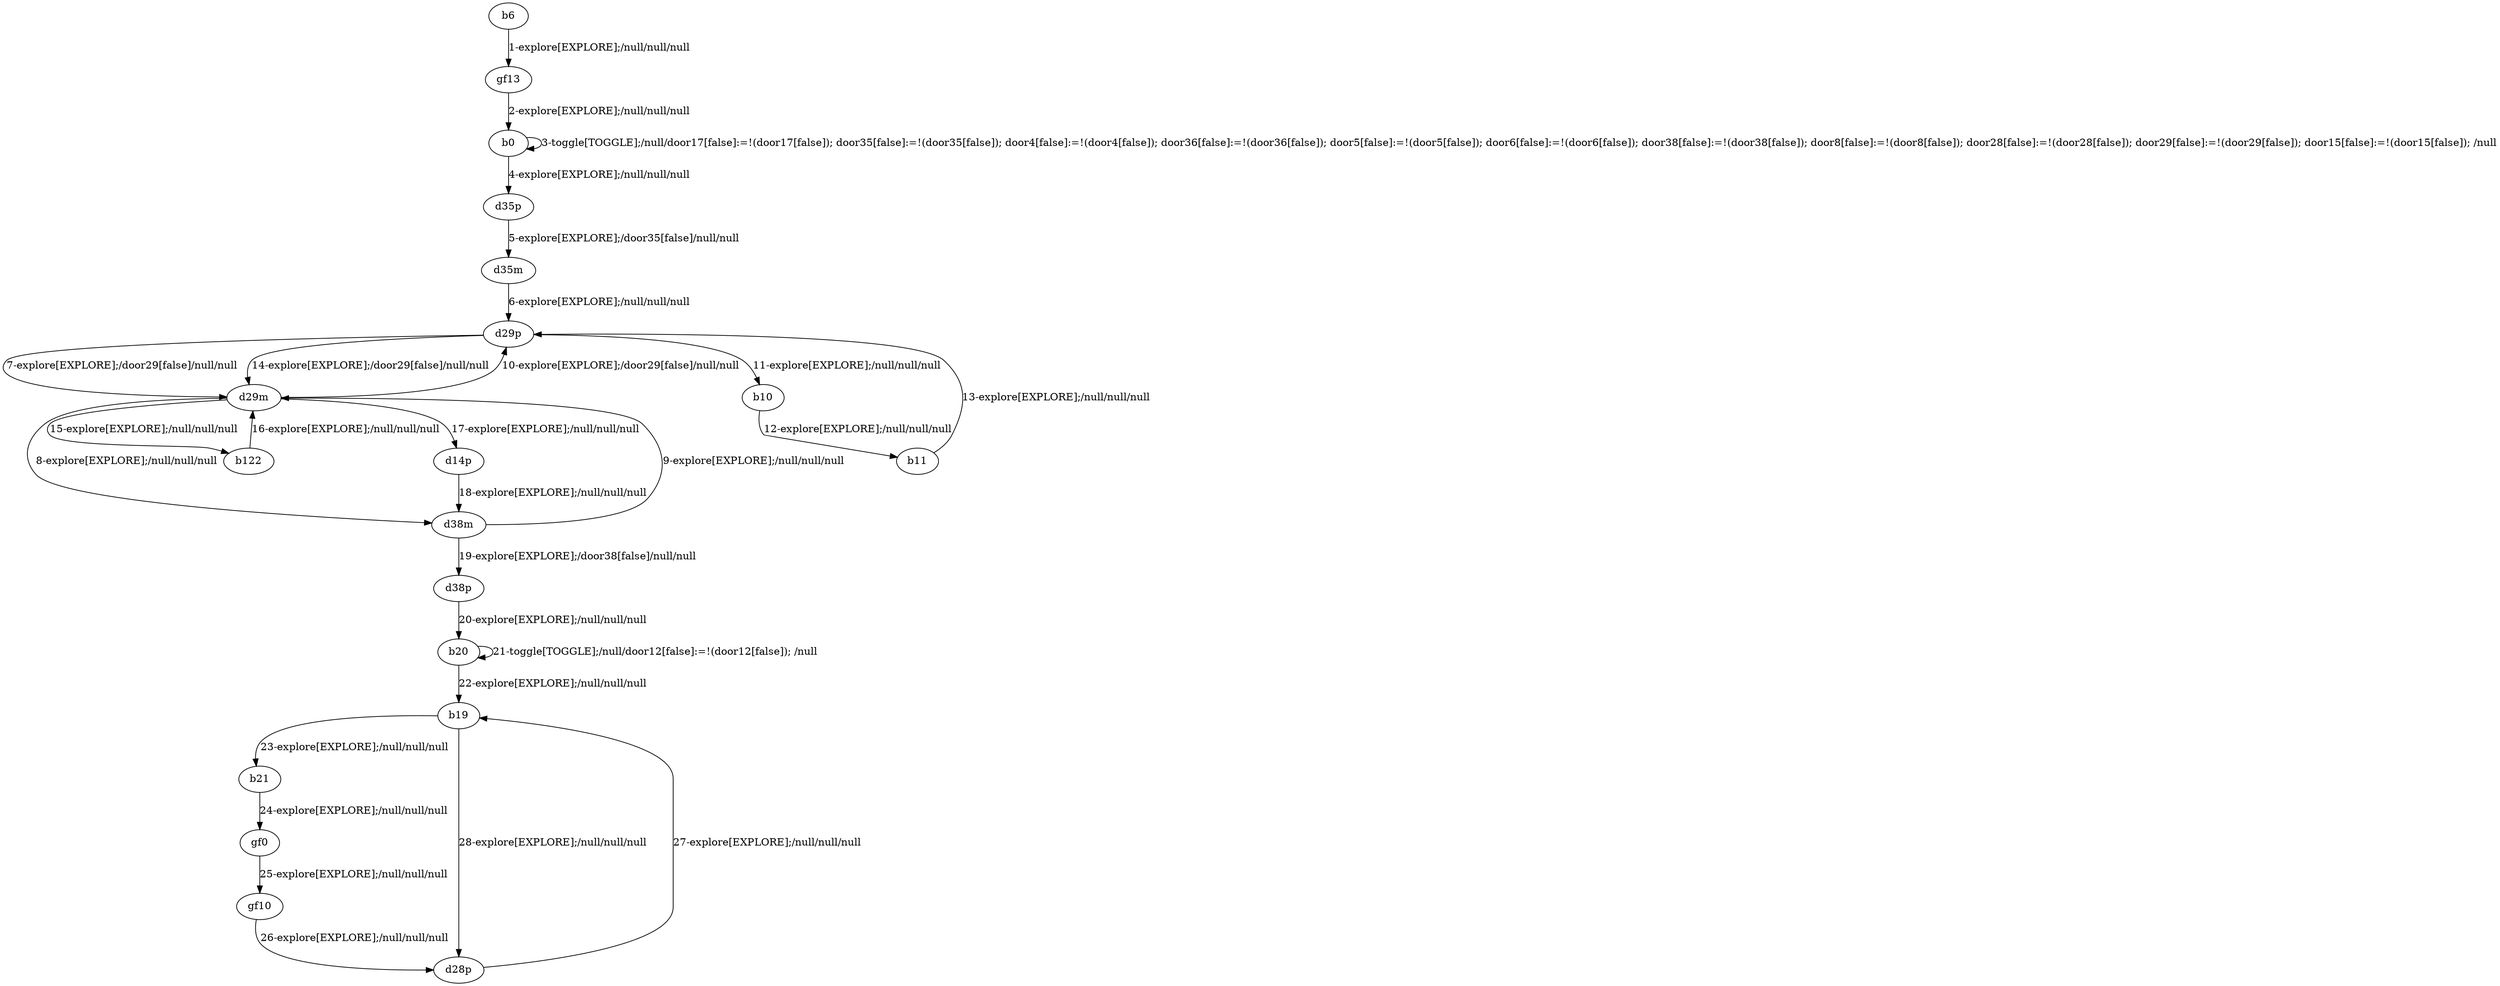 # Total number of goals covered by this test: 2
# b19 --> d28p
# d28p --> b19

digraph g {
"b6" -> "gf13" [label = "1-explore[EXPLORE];/null/null/null"];
"gf13" -> "b0" [label = "2-explore[EXPLORE];/null/null/null"];
"b0" -> "b0" [label = "3-toggle[TOGGLE];/null/door17[false]:=!(door17[false]); door35[false]:=!(door35[false]); door4[false]:=!(door4[false]); door36[false]:=!(door36[false]); door5[false]:=!(door5[false]); door6[false]:=!(door6[false]); door38[false]:=!(door38[false]); door8[false]:=!(door8[false]); door28[false]:=!(door28[false]); door29[false]:=!(door29[false]); door15[false]:=!(door15[false]); /null"];
"b0" -> "d35p" [label = "4-explore[EXPLORE];/null/null/null"];
"d35p" -> "d35m" [label = "5-explore[EXPLORE];/door35[false]/null/null"];
"d35m" -> "d29p" [label = "6-explore[EXPLORE];/null/null/null"];
"d29p" -> "d29m" [label = "7-explore[EXPLORE];/door29[false]/null/null"];
"d29m" -> "d38m" [label = "8-explore[EXPLORE];/null/null/null"];
"d38m" -> "d29m" [label = "9-explore[EXPLORE];/null/null/null"];
"d29m" -> "d29p" [label = "10-explore[EXPLORE];/door29[false]/null/null"];
"d29p" -> "b10" [label = "11-explore[EXPLORE];/null/null/null"];
"b10" -> "b11" [label = "12-explore[EXPLORE];/null/null/null"];
"b11" -> "d29p" [label = "13-explore[EXPLORE];/null/null/null"];
"d29p" -> "d29m" [label = "14-explore[EXPLORE];/door29[false]/null/null"];
"d29m" -> "b122" [label = "15-explore[EXPLORE];/null/null/null"];
"b122" -> "d29m" [label = "16-explore[EXPLORE];/null/null/null"];
"d29m" -> "d14p" [label = "17-explore[EXPLORE];/null/null/null"];
"d14p" -> "d38m" [label = "18-explore[EXPLORE];/null/null/null"];
"d38m" -> "d38p" [label = "19-explore[EXPLORE];/door38[false]/null/null"];
"d38p" -> "b20" [label = "20-explore[EXPLORE];/null/null/null"];
"b20" -> "b20" [label = "21-toggle[TOGGLE];/null/door12[false]:=!(door12[false]); /null"];
"b20" -> "b19" [label = "22-explore[EXPLORE];/null/null/null"];
"b19" -> "b21" [label = "23-explore[EXPLORE];/null/null/null"];
"b21" -> "gf0" [label = "24-explore[EXPLORE];/null/null/null"];
"gf0" -> "gf10" [label = "25-explore[EXPLORE];/null/null/null"];
"gf10" -> "d28p" [label = "26-explore[EXPLORE];/null/null/null"];
"d28p" -> "b19" [label = "27-explore[EXPLORE];/null/null/null"];
"b19" -> "d28p" [label = "28-explore[EXPLORE];/null/null/null"];
}